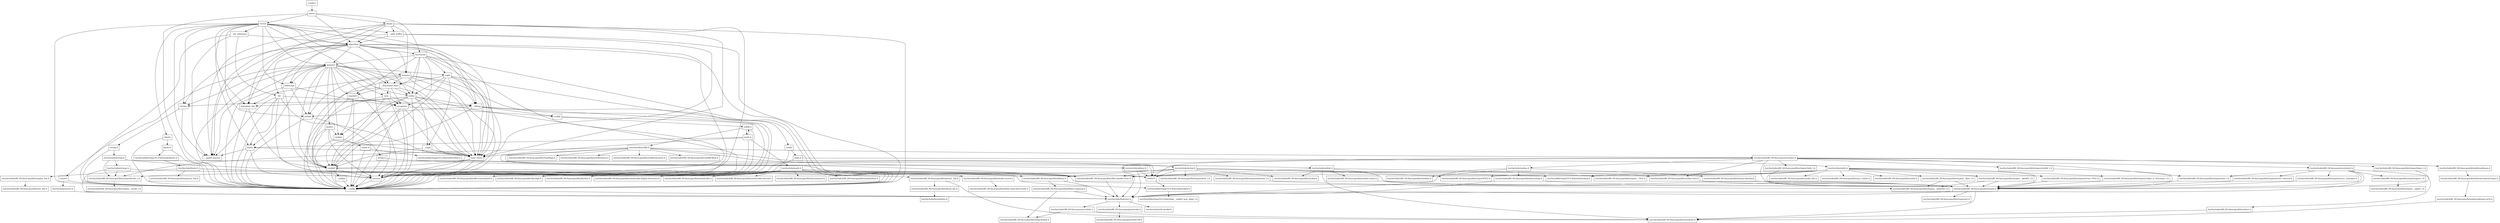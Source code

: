 digraph "dependencies" {
  header_0 [ shape="box", label="\<stdin\>" ];
  header_1 [ shape="box", label="queue" ];
  header_100 [ shape="box", label="/usr/include/x86_64-linux-gnu/bits/sys_errlist.h" ];
  header_101 [ shape="box", label="/usr/include/x86_64-linux-gnu/bits/stdio.h" ];
  header_102 [ shape="box", label="memory" ];
  header_103 [ shape="box", label="typeinfo" ];
  header_104 [ shape="box", label="exception" ];
  header_105 [ shape="box", label="new" ];
  header_106 [ shape="box", label="iterator" ];
  header_107 [ shape="box", label="__functional_base" ];
  header_108 [ shape="box", label="tuple" ];
  header_109 [ shape="box", label="stdexcept" ];
  header_11 [ shape="box", label="deque" ];
  header_110 [ shape="box", label="cassert" ];
  header_111 [ shape="box", label="/usr/include/assert.h" ];
  header_112 [ shape="box", label="atomic" ];
  header_113 [ shape="box", label="functional" ];
  header_114 [ shape="box", label="bit" ];
  header_115 [ shape="box", label="vector" ];
  header_116 [ shape="box", label="__bit_reference" ];
  header_117 [ shape="box", label="climits" ];
  header_118 [ shape="box", label="limits.h" ];
  header_119 [ shape="box", label="/usr/local/lib/clang/10.0.0/include/limits.h" ];
  header_12 [ shape="box", label="__split_buffer" ];
  header_120 [ shape="box", label="/usr/include/limits.h" ];
  header_121 [ shape="box", label="/usr/include/x86_64-linux-gnu/bits/posix1_lim.h" ];
  header_122 [ shape="box", label="/usr/include/x86_64-linux-gnu/bits/local_lim.h" ];
  header_123 [ shape="box", label="/usr/include/linux/limits.h" ];
  header_124 [ shape="box", label="/usr/include/x86_64-linux-gnu/bits/posix2_lim.h" ];
  header_125 [ shape="box", label="/usr/include/x86_64-linux-gnu/bits/xopen_lim.h" ];
  header_126 [ shape="box", label="/usr/include/x86_64-linux-gnu/bits/uio_lim.h" ];
  header_13 [ shape="box", label="type_traits" ];
  header_14 [ shape="box", label="cstddef" ];
  header_15 [ shape="box", label="version" ];
  header_16 [ shape="box", label="/usr/local/lib/clang/10.0.0/include/stddef.h" ];
  header_17 [ shape="box", label="/usr/local/lib/clang/10.0.0/include/__stddef_max_align_t.h" ];
  header_18 [ shape="box", label="__nullptr" ];
  header_19 [ shape="box", label="algorithm" ];
  header_2 [ shape="box", label="__config" ];
  header_20 [ shape="box", label="initializer_list" ];
  header_21 [ shape="box", label="cstring" ];
  header_22 [ shape="box", label="string.h" ];
  header_23 [ shape="box", label="/usr/include/string.h" ];
  header_24 [ shape="box", label="/usr/include/x86_64-linux-gnu/bits/libc-header-start.h" ];
  header_25 [ shape="box", label="stddef.h" ];
  header_26 [ shape="box", label="/usr/include/x86_64-linux-gnu/bits/types/locale_t.h" ];
  header_27 [ shape="box", label="/usr/include/x86_64-linux-gnu/bits/types/__locale_t.h" ];
  header_28 [ shape="box", label="/usr/include/strings.h" ];
  header_29 [ shape="box", label="utility" ];
  header_3 [ shape="box", label="/usr/include/features.h" ];
  header_30 [ shape="box", label="__tuple" ];
  header_31 [ shape="box", label="cstdint" ];
  header_32 [ shape="box", label="stdint.h" ];
  header_33 [ shape="box", label="/usr/local/lib/clang/10.0.0/include/stdint.h" ];
  header_34 [ shape="box", label="/usr/include/stdint.h" ];
  header_35 [ shape="box", label="/usr/include/x86_64-linux-gnu/bits/types.h" ];
  header_36 [ shape="box", label="/usr/include/x86_64-linux-gnu/bits/typesizes.h" ];
  header_37 [ shape="box", label="/usr/include/x86_64-linux-gnu/bits/wchar.h" ];
  header_38 [ shape="box", label="/usr/include/x86_64-linux-gnu/bits/stdint-intn.h" ];
  header_39 [ shape="box", label="/usr/include/x86_64-linux-gnu/bits/stdint-uintn.h" ];
  header_4 [ shape="box", label="/usr/include/stdc-predef.h" ];
  header_40 [ shape="box", label="__debug" ];
  header_41 [ shape="box", label="iosfwd" ];
  header_42 [ shape="box", label="wchar.h" ];
  header_43 [ shape="box", label="/usr/include/wchar.h" ];
  header_44 [ shape="box", label="/usr/include/x86_64-linux-gnu/bits/floatn.h" ];
  header_45 [ shape="box", label="/usr/include/x86_64-linux-gnu/bits/floatn-common.h" ];
  header_46 [ shape="box", label="/usr/local/lib/clang/10.0.0/include/stdarg.h" ];
  header_47 [ shape="box", label="/usr/include/x86_64-linux-gnu/bits/types/wint_t.h" ];
  header_48 [ shape="box", label="/usr/include/x86_64-linux-gnu/bits/types/mbstate_t.h" ];
  header_49 [ shape="box", label="/usr/include/x86_64-linux-gnu/bits/types/__mbstate_t.h" ];
  header_5 [ shape="box", label="/usr/include/x86_64-linux-gnu/sys/cdefs.h" ];
  header_50 [ shape="box", label="/usr/include/x86_64-linux-gnu/bits/types/__FILE.h" ];
  header_51 [ shape="box", label="/usr/include/x86_64-linux-gnu/bits/types/FILE.h" ];
  header_52 [ shape="box", label="cstdlib" ];
  header_53 [ shape="box", label="stdlib.h" ];
  header_54 [ shape="box", label="/usr/include/stdlib.h" ];
  header_55 [ shape="box", label="/usr/include/x86_64-linux-gnu/bits/waitflags.h" ];
  header_56 [ shape="box", label="/usr/include/x86_64-linux-gnu/bits/waitstatus.h" ];
  header_57 [ shape="box", label="/usr/include/x86_64-linux-gnu/sys/types.h" ];
  header_58 [ shape="box", label="/usr/include/x86_64-linux-gnu/bits/types/clock_t.h" ];
  header_59 [ shape="box", label="/usr/include/x86_64-linux-gnu/bits/types/clockid_t.h" ];
  header_6 [ shape="box", label="/usr/include/x86_64-linux-gnu/bits/wordsize.h" ];
  header_60 [ shape="box", label="/usr/include/x86_64-linux-gnu/bits/types/time_t.h" ];
  header_61 [ shape="box", label="/usr/include/x86_64-linux-gnu/bits/types/timer_t.h" ];
  header_62 [ shape="box", label="/usr/include/endian.h" ];
  header_63 [ shape="box", label="/usr/include/x86_64-linux-gnu/bits/endian.h" ];
  header_64 [ shape="box", label="/usr/include/x86_64-linux-gnu/bits/byteswap.h" ];
  header_65 [ shape="box", label="/usr/include/x86_64-linux-gnu/bits/uintn-identity.h" ];
  header_66 [ shape="box", label="/usr/include/x86_64-linux-gnu/sys/select.h" ];
  header_67 [ shape="box", label="/usr/include/x86_64-linux-gnu/bits/select.h" ];
  header_68 [ shape="box", label="/usr/include/x86_64-linux-gnu/bits/types/sigset_t.h" ];
  header_69 [ shape="box", label="/usr/include/x86_64-linux-gnu/bits/types/__sigset_t.h" ];
  header_7 [ shape="box", label="/usr/include/x86_64-linux-gnu/bits/long-double.h" ];
  header_70 [ shape="box", label="/usr/include/x86_64-linux-gnu/bits/types/struct_timeval.h" ];
  header_71 [ shape="box", label="/usr/include/x86_64-linux-gnu/bits/types/struct_timespec.h" ];
  header_72 [ shape="box", label="/usr/include/x86_64-linux-gnu/bits/pthreadtypes.h" ];
  header_73 [ shape="box", label="/usr/include/x86_64-linux-gnu/bits/thread-shared-types.h" ];
  header_74 [ shape="box", label="/usr/include/x86_64-linux-gnu/bits/pthreadtypes-arch.h" ];
  header_75 [ shape="box", label="/usr/include/alloca.h" ];
  header_76 [ shape="box", label="/usr/include/x86_64-linux-gnu/bits/stdlib-bsearch.h" ];
  header_77 [ shape="box", label="/usr/include/x86_64-linux-gnu/bits/stdlib-float.h" ];
  header_78 [ shape="box", label="math.h" ];
  header_79 [ shape="box", label="/usr/include/math.h" ];
  header_8 [ shape="box", label="/usr/include/x86_64-linux-gnu/gnu/stubs.h" ];
  header_80 [ shape="box", label="/usr/include/x86_64-linux-gnu/bits/math-vector.h" ];
  header_81 [ shape="box", label="/usr/include/x86_64-linux-gnu/bits/libm-simd-decl-stubs.h" ];
  header_82 [ shape="box", label="/usr/include/x86_64-linux-gnu/bits/flt-eval-method.h" ];
  header_83 [ shape="box", label="/usr/include/x86_64-linux-gnu/bits/fp-logb.h" ];
  header_84 [ shape="box", label="/usr/include/x86_64-linux-gnu/bits/fp-fast.h" ];
  header_85 [ shape="box", label="/usr/include/x86_64-linux-gnu/bits/mathcalls-helper-functions.h" ];
  header_86 [ shape="box", label="/usr/include/x86_64-linux-gnu/bits/mathcalls.h" ];
  header_87 [ shape="box", label="/usr/include/x86_64-linux-gnu/bits/mathcalls-narrow.h" ];
  header_88 [ shape="box", label="/usr/include/x86_64-linux-gnu/bits/iscanonical.h" ];
  header_89 [ shape="box", label="/usr/include/x86_64-linux-gnu/bits/mathinline.h" ];
  header_9 [ shape="box", label="/usr/include/x86_64-linux-gnu/gnu/stubs-64.h" ];
  header_90 [ shape="box", label="limits" ];
  header_91 [ shape="box", label="__undef_macros" ];
  header_92 [ shape="box", label="cstdio" ];
  header_93 [ shape="box", label="stdio.h" ];
  header_94 [ shape="box", label="/usr/include/stdio.h" ];
  header_95 [ shape="box", label="/usr/include/x86_64-linux-gnu/bits/types/__fpos_t.h" ];
  header_96 [ shape="box", label="/usr/include/x86_64-linux-gnu/bits/types/__fpos64_t.h" ];
  header_97 [ shape="box", label="/usr/include/x86_64-linux-gnu/bits/types/struct_FILE.h" ];
  header_98 [ shape="box", label="/usr/include/x86_64-linux-gnu/bits/types/cookie_io_functions_t.h" ];
  header_99 [ shape="box", label="/usr/include/x86_64-linux-gnu/bits/stdio_lim.h" ];
  header_118 -> header_2;
  header_118 -> header_119;
  header_119 -> header_120;
  header_61 -> header_35;
  header_60 -> header_35;
  header_62 -> header_63;
  header_62 -> header_65;
  header_62 -> header_3;
  header_62 -> header_64;
  header_65 -> header_35;
  header_64 -> header_35;
  header_64 -> header_3;
  header_67 -> header_6;
  header_66 -> header_35;
  header_66 -> header_60;
  header_66 -> header_70;
  header_66 -> header_71;
  header_66 -> header_3;
  header_66 -> header_67;
  header_66 -> header_68;
  header_68 -> header_69;
  header_114 -> header_15;
  header_114 -> header_13;
  header_114 -> header_2;
  header_114 -> header_40;
  header_114 -> header_90;
  header_114 -> header_91;
  header_115 -> header_15;
  header_115 -> header_109;
  header_115 -> header_12;
  header_115 -> header_13;
  header_115 -> header_21;
  header_115 -> header_20;
  header_115 -> header_19;
  header_115 -> header_2;
  header_115 -> header_41;
  header_115 -> header_40;
  header_115 -> header_116;
  header_115 -> header_117;
  header_115 -> header_107;
  header_115 -> header_90;
  header_115 -> header_91;
  header_115 -> header_102;
  header_72 -> header_73;
  header_73 -> header_74;
  header_70 -> header_35;
  header_71 -> header_35;
  header_74 -> header_6;
  header_75 -> header_25;
  header_75 -> header_3;
  header_116 -> header_114;
  header_116 -> header_2;
  header_116 -> header_19;
  header_116 -> header_91;
  header_117 -> header_2;
  header_117 -> header_118;
  header_78 -> header_90;
  header_78 -> header_79;
  header_78 -> header_53;
  header_78 -> header_2;
  header_78 -> header_13;
  header_79 -> header_24;
  header_79 -> header_35;
  header_79 -> header_89;
  header_79 -> header_44;
  header_79 -> header_88;
  header_79 -> header_83;
  header_79 -> header_82;
  header_79 -> header_80;
  header_79 -> header_87;
  header_79 -> header_86;
  header_79 -> header_85;
  header_79 -> header_84;
  header_112 -> header_14;
  header_112 -> header_15;
  header_112 -> header_13;
  header_112 -> header_2;
  header_112 -> header_31;
  header_113 -> header_15;
  header_113 -> header_29;
  header_113 -> header_13;
  header_113 -> header_2;
  header_113 -> header_108;
  header_113 -> header_104;
  header_113 -> header_107;
  header_113 -> header_103;
  header_113 -> header_102;
  header_110 -> header_2;
  header_110 -> header_111;
  header_111 -> header_3;
  header_45 -> header_7;
  header_45 -> header_3;
  header_44 -> header_45;
  header_44 -> header_3;
  header_43 -> header_25;
  header_43 -> header_24;
  header_43 -> header_51;
  header_43 -> header_26;
  header_43 -> header_50;
  header_43 -> header_47;
  header_43 -> header_46;
  header_43 -> header_44;
  header_43 -> header_37;
  header_43 -> header_48;
  header_42 -> header_43;
  header_42 -> header_2;
  header_41 -> header_2;
  header_41 -> header_42;
  header_40 -> header_14;
  header_40 -> header_52;
  header_40 -> header_2;
  header_40 -> header_92;
  header_40 -> header_41;
  header_105 -> header_14;
  header_105 -> header_104;
  header_105 -> header_15;
  header_105 -> header_2;
  header_105 -> header_13;
  header_104 -> header_14;
  header_104 -> header_15;
  header_104 -> header_52;
  header_104 -> header_2;
  header_104 -> header_13;
  header_107 -> header_29;
  header_107 -> header_13;
  header_107 -> header_2;
  header_107 -> header_105;
  header_107 -> header_104;
  header_107 -> header_103;
  header_106 -> header_14;
  header_106 -> header_15;
  header_106 -> header_13;
  header_106 -> header_20;
  header_106 -> header_2;
  header_106 -> header_41;
  header_106 -> header_40;
  header_106 -> header_107;
  header_48 -> header_49;
  header_5 -> header_6;
  header_5 -> header_7;
  header_2 -> header_3;
  header_3 -> header_4;
  header_3 -> header_5;
  header_3 -> header_8;
  header_0 -> header_1;
  header_1 -> header_19;
  header_1 -> header_115;
  header_1 -> header_2;
  header_1 -> header_11;
  header_1 -> header_113;
  header_8 -> header_9;
  header_58 -> header_35;
  header_59 -> header_35;
  header_52 -> header_53;
  header_52 -> header_2;
  header_53 -> header_54;
  header_53 -> header_78;
  header_53 -> header_2;
  header_54 -> header_25;
  header_54 -> header_24;
  header_54 -> header_26;
  header_54 -> header_55;
  header_54 -> header_56;
  header_54 -> header_57;
  header_54 -> header_44;
  header_54 -> header_76;
  header_54 -> header_77;
  header_54 -> header_75;
  header_57 -> header_58;
  header_57 -> header_59;
  header_57 -> header_38;
  header_57 -> header_25;
  header_57 -> header_35;
  header_57 -> header_61;
  header_57 -> header_60;
  header_57 -> header_62;
  header_57 -> header_3;
  header_57 -> header_66;
  header_57 -> header_72;
  header_29 -> header_14;
  header_29 -> header_15;
  header_29 -> header_13;
  header_29 -> header_21;
  header_29 -> header_20;
  header_29 -> header_30;
  header_29 -> header_31;
  header_29 -> header_2;
  header_29 -> header_40;
  header_28 -> header_25;
  header_28 -> header_26;
  header_28 -> header_3;
  header_25 -> header_16;
  header_24 -> header_3;
  header_26 -> header_27;
  header_21 -> header_2;
  header_21 -> header_22;
  header_20 -> header_14;
  header_20 -> header_2;
  header_23 -> header_25;
  header_23 -> header_24;
  header_23 -> header_26;
  header_23 -> header_28;
  header_22 -> header_2;
  header_22 -> header_23;
  header_125 -> header_126;
  header_122 -> header_123;
  header_121 -> header_6;
  header_121 -> header_122;
  header_120 -> header_24;
  header_120 -> header_125;
  header_120 -> header_124;
  header_120 -> header_121;
  header_38 -> header_35;
  header_39 -> header_35;
  header_34 -> header_38;
  header_34 -> header_39;
  header_34 -> header_24;
  header_34 -> header_35;
  header_34 -> header_6;
  header_34 -> header_37;
  header_35 -> header_6;
  header_35 -> header_36;
  header_35 -> header_3;
  header_32 -> header_2;
  header_32 -> header_33;
  header_33 -> header_34;
  header_30 -> header_14;
  header_30 -> header_2;
  header_30 -> header_13;
  header_31 -> header_32;
  header_31 -> header_2;
  header_109 -> header_104;
  header_109 -> header_2;
  header_109 -> header_41;
  header_108 -> header_14;
  header_108 -> header_15;
  header_108 -> header_29;
  header_108 -> header_13;
  header_108 -> header_30;
  header_108 -> header_2;
  header_108 -> header_107;
  header_80 -> header_81;
  header_103 -> header_14;
  header_103 -> header_104;
  header_103 -> header_2;
  header_103 -> header_31;
  header_102 -> header_14;
  header_102 -> header_15;
  header_102 -> header_29;
  header_102 -> header_13;
  header_102 -> header_112;
  header_102 -> header_21;
  header_102 -> header_31;
  header_102 -> header_110;
  header_102 -> header_2;
  header_102 -> header_108;
  header_102 -> header_41;
  header_102 -> header_105;
  header_102 -> header_109;
  header_102 -> header_107;
  header_102 -> header_106;
  header_102 -> header_90;
  header_102 -> header_91;
  header_102 -> header_103;
  header_14 -> header_15;
  header_14 -> header_16;
  header_14 -> header_18;
  header_14 -> header_2;
  header_15 -> header_2;
  header_16 -> header_17;
  header_11 -> header_15;
  header_11 -> header_12;
  header_11 -> header_13;
  header_11 -> header_19;
  header_11 -> header_20;
  header_11 -> header_2;
  header_11 -> header_109;
  header_11 -> header_106;
  header_11 -> header_91;
  header_12 -> header_91;
  header_12 -> header_2;
  header_12 -> header_19;
  header_12 -> header_13;
  header_13 -> header_14;
  header_13 -> header_15;
  header_13 -> header_2;
  header_18 -> header_2;
  header_19 -> header_14;
  header_19 -> header_15;
  header_19 -> header_29;
  header_19 -> header_13;
  header_19 -> header_21;
  header_19 -> header_20;
  header_19 -> header_91;
  header_19 -> header_2;
  header_19 -> header_40;
  header_19 -> header_114;
  header_19 -> header_106;
  header_19 -> header_113;
  header_19 -> header_102;
  header_98 -> header_35;
  header_94 -> header_25;
  header_94 -> header_24;
  header_94 -> header_35;
  header_94 -> header_50;
  header_94 -> header_46;
  header_94 -> header_98;
  header_94 -> header_99;
  header_94 -> header_51;
  header_94 -> header_95;
  header_94 -> header_96;
  header_94 -> header_97;
  header_94 -> header_101;
  header_94 -> header_100;
  header_95 -> header_35;
  header_95 -> header_49;
  header_96 -> header_35;
  header_96 -> header_49;
  header_97 -> header_35;
  header_90 -> header_15;
  header_90 -> header_2;
  header_90 -> header_91;
  header_90 -> header_13;
  header_92 -> header_2;
  header_92 -> header_93;
  header_93 -> header_94;
  header_93 -> header_2;
}